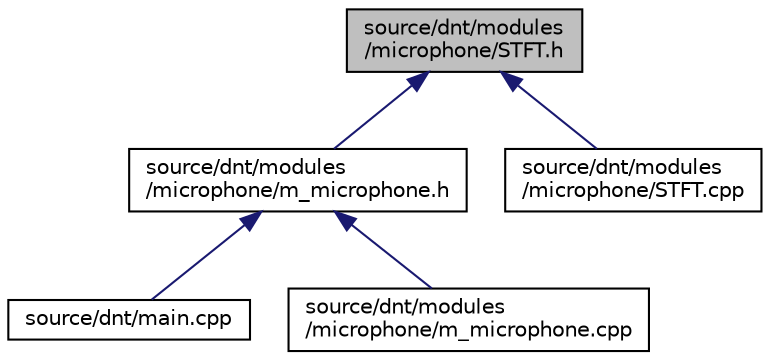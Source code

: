 digraph "source/dnt/modules/microphone/STFT.h"
{
  edge [fontname="Helvetica",fontsize="10",labelfontname="Helvetica",labelfontsize="10"];
  node [fontname="Helvetica",fontsize="10",shape=record];
  Node4 [label="source/dnt/modules\l/microphone/STFT.h",height=0.2,width=0.4,color="black", fillcolor="grey75", style="filled", fontcolor="black"];
  Node4 -> Node5 [dir="back",color="midnightblue",fontsize="10",style="solid",fontname="Helvetica"];
  Node5 [label="source/dnt/modules\l/microphone/m_microphone.h",height=0.2,width=0.4,color="black", fillcolor="white", style="filled",URL="$m__microphone_8h.html"];
  Node5 -> Node6 [dir="back",color="midnightblue",fontsize="10",style="solid",fontname="Helvetica"];
  Node6 [label="source/dnt/main.cpp",height=0.2,width=0.4,color="black", fillcolor="white", style="filled",URL="$dnt_2main_8cpp.html"];
  Node5 -> Node7 [dir="back",color="midnightblue",fontsize="10",style="solid",fontname="Helvetica"];
  Node7 [label="source/dnt/modules\l/microphone/m_microphone.cpp",height=0.2,width=0.4,color="black", fillcolor="white", style="filled",URL="$m__microphone_8cpp.html"];
  Node4 -> Node8 [dir="back",color="midnightblue",fontsize="10",style="solid",fontname="Helvetica"];
  Node8 [label="source/dnt/modules\l/microphone/STFT.cpp",height=0.2,width=0.4,color="black", fillcolor="white", style="filled",URL="$STFT_8cpp.html"];
}
